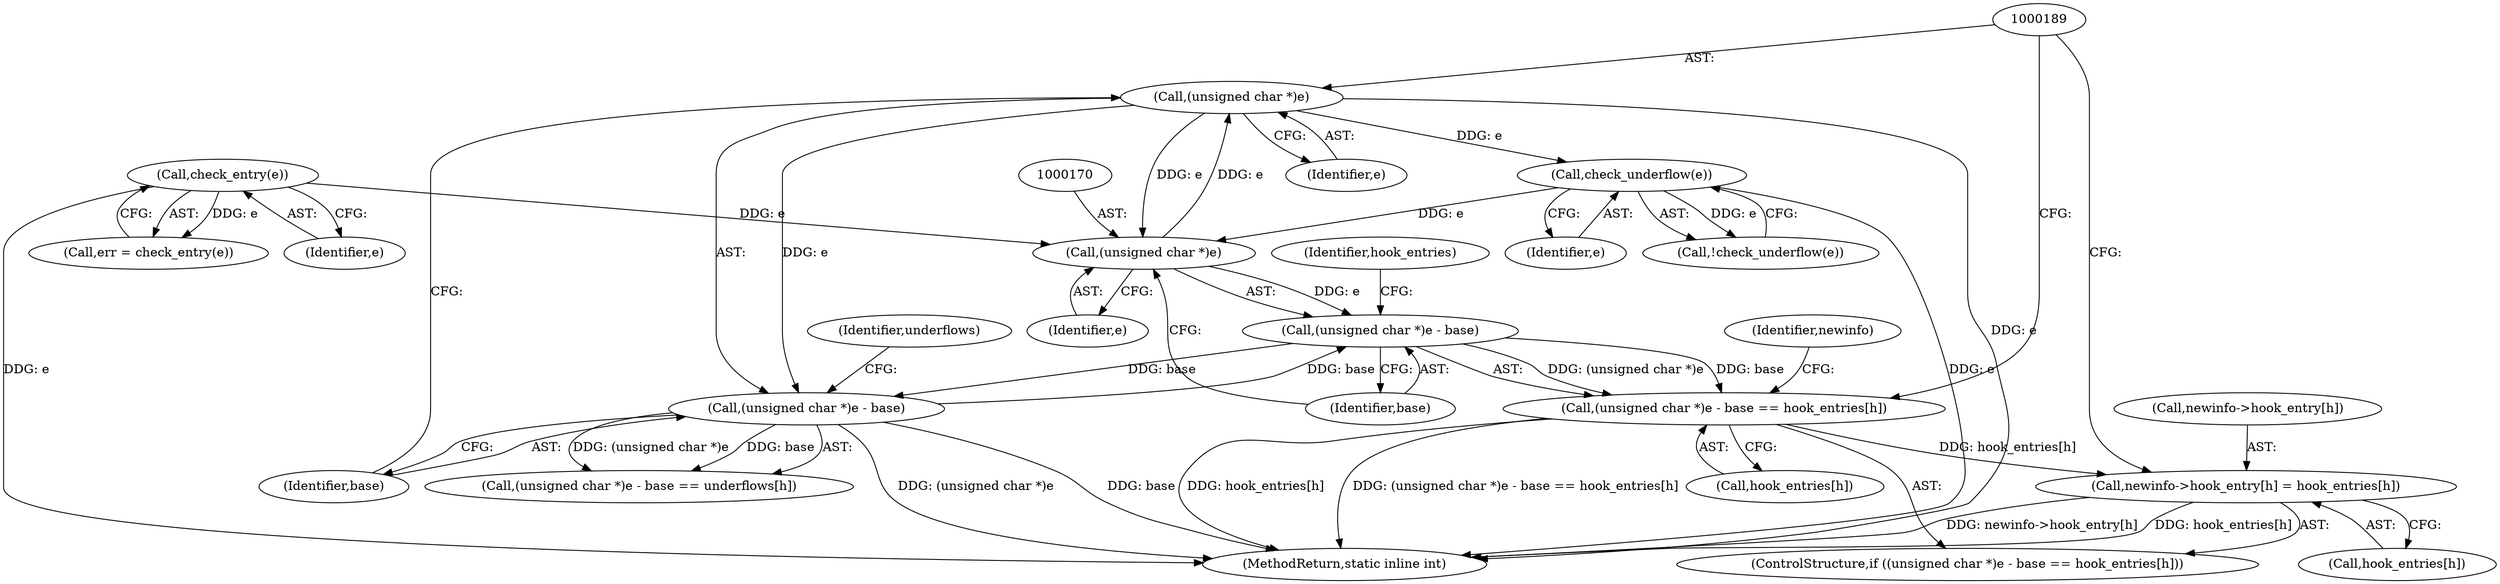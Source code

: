 digraph "0_linux_6e94e0cfb0887e4013b3b930fa6ab1fe6bb6ba91_0@array" {
"1000167" [label="(Call,(unsigned char *)e - base == hook_entries[h])"];
"1000168" [label="(Call,(unsigned char *)e - base)"];
"1000169" [label="(Call,(unsigned char *)e)"];
"1000188" [label="(Call,(unsigned char *)e)"];
"1000198" [label="(Call,check_underflow(e))"];
"1000142" [label="(Call,check_entry(e))"];
"1000187" [label="(Call,(unsigned char *)e - base)"];
"1000176" [label="(Call,newinfo->hook_entry[h] = hook_entries[h])"];
"1000199" [label="(Identifier,e)"];
"1000182" [label="(Call,hook_entries[h])"];
"1000177" [label="(Call,newinfo->hook_entry[h])"];
"1000166" [label="(ControlStructure,if ((unsigned char *)e - base == hook_entries[h]))"];
"1000142" [label="(Call,check_entry(e))"];
"1000174" [label="(Identifier,hook_entries)"];
"1000223" [label="(MethodReturn,static inline int)"];
"1000169" [label="(Call,(unsigned char *)e)"];
"1000186" [label="(Call,(unsigned char *)e - base == underflows[h])"];
"1000172" [label="(Identifier,base)"];
"1000197" [label="(Call,!check_underflow(e))"];
"1000179" [label="(Identifier,newinfo)"];
"1000187" [label="(Call,(unsigned char *)e - base)"];
"1000191" [label="(Identifier,base)"];
"1000190" [label="(Identifier,e)"];
"1000176" [label="(Call,newinfo->hook_entry[h] = hook_entries[h])"];
"1000140" [label="(Call,err = check_entry(e))"];
"1000188" [label="(Call,(unsigned char *)e)"];
"1000193" [label="(Identifier,underflows)"];
"1000143" [label="(Identifier,e)"];
"1000167" [label="(Call,(unsigned char *)e - base == hook_entries[h])"];
"1000168" [label="(Call,(unsigned char *)e - base)"];
"1000173" [label="(Call,hook_entries[h])"];
"1000198" [label="(Call,check_underflow(e))"];
"1000171" [label="(Identifier,e)"];
"1000167" -> "1000166"  [label="AST: "];
"1000167" -> "1000173"  [label="CFG: "];
"1000168" -> "1000167"  [label="AST: "];
"1000173" -> "1000167"  [label="AST: "];
"1000179" -> "1000167"  [label="CFG: "];
"1000189" -> "1000167"  [label="CFG: "];
"1000167" -> "1000223"  [label="DDG: hook_entries[h]"];
"1000167" -> "1000223"  [label="DDG: (unsigned char *)e - base == hook_entries[h]"];
"1000168" -> "1000167"  [label="DDG: (unsigned char *)e"];
"1000168" -> "1000167"  [label="DDG: base"];
"1000167" -> "1000176"  [label="DDG: hook_entries[h]"];
"1000168" -> "1000172"  [label="CFG: "];
"1000169" -> "1000168"  [label="AST: "];
"1000172" -> "1000168"  [label="AST: "];
"1000174" -> "1000168"  [label="CFG: "];
"1000169" -> "1000168"  [label="DDG: e"];
"1000187" -> "1000168"  [label="DDG: base"];
"1000168" -> "1000187"  [label="DDG: base"];
"1000169" -> "1000171"  [label="CFG: "];
"1000170" -> "1000169"  [label="AST: "];
"1000171" -> "1000169"  [label="AST: "];
"1000172" -> "1000169"  [label="CFG: "];
"1000188" -> "1000169"  [label="DDG: e"];
"1000198" -> "1000169"  [label="DDG: e"];
"1000142" -> "1000169"  [label="DDG: e"];
"1000169" -> "1000188"  [label="DDG: e"];
"1000188" -> "1000187"  [label="AST: "];
"1000188" -> "1000190"  [label="CFG: "];
"1000189" -> "1000188"  [label="AST: "];
"1000190" -> "1000188"  [label="AST: "];
"1000191" -> "1000188"  [label="CFG: "];
"1000188" -> "1000223"  [label="DDG: e"];
"1000188" -> "1000187"  [label="DDG: e"];
"1000188" -> "1000198"  [label="DDG: e"];
"1000198" -> "1000197"  [label="AST: "];
"1000198" -> "1000199"  [label="CFG: "];
"1000199" -> "1000198"  [label="AST: "];
"1000197" -> "1000198"  [label="CFG: "];
"1000198" -> "1000223"  [label="DDG: e"];
"1000198" -> "1000197"  [label="DDG: e"];
"1000142" -> "1000140"  [label="AST: "];
"1000142" -> "1000143"  [label="CFG: "];
"1000143" -> "1000142"  [label="AST: "];
"1000140" -> "1000142"  [label="CFG: "];
"1000142" -> "1000223"  [label="DDG: e"];
"1000142" -> "1000140"  [label="DDG: e"];
"1000187" -> "1000186"  [label="AST: "];
"1000187" -> "1000191"  [label="CFG: "];
"1000191" -> "1000187"  [label="AST: "];
"1000193" -> "1000187"  [label="CFG: "];
"1000187" -> "1000223"  [label="DDG: (unsigned char *)e"];
"1000187" -> "1000223"  [label="DDG: base"];
"1000187" -> "1000186"  [label="DDG: (unsigned char *)e"];
"1000187" -> "1000186"  [label="DDG: base"];
"1000176" -> "1000166"  [label="AST: "];
"1000176" -> "1000182"  [label="CFG: "];
"1000177" -> "1000176"  [label="AST: "];
"1000182" -> "1000176"  [label="AST: "];
"1000189" -> "1000176"  [label="CFG: "];
"1000176" -> "1000223"  [label="DDG: newinfo->hook_entry[h]"];
"1000176" -> "1000223"  [label="DDG: hook_entries[h]"];
}
